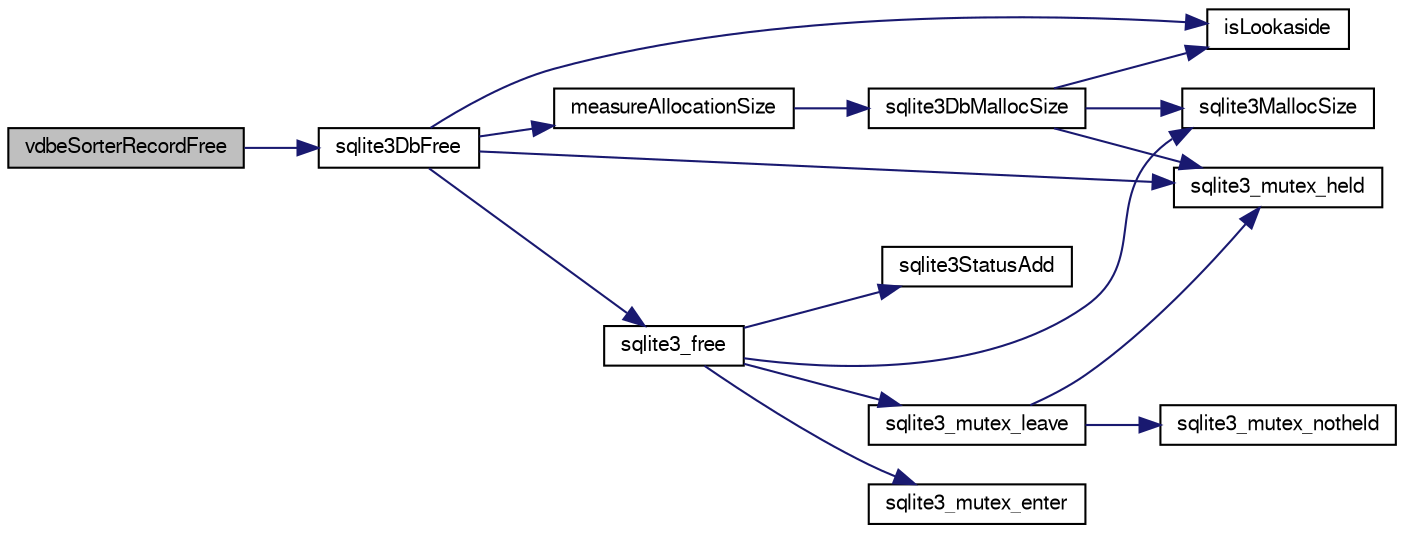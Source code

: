 digraph "vdbeSorterRecordFree"
{
  edge [fontname="FreeSans",fontsize="10",labelfontname="FreeSans",labelfontsize="10"];
  node [fontname="FreeSans",fontsize="10",shape=record];
  rankdir="LR";
  Node884887 [label="vdbeSorterRecordFree",height=0.2,width=0.4,color="black", fillcolor="grey75", style="filled", fontcolor="black"];
  Node884887 -> Node884888 [color="midnightblue",fontsize="10",style="solid",fontname="FreeSans"];
  Node884888 [label="sqlite3DbFree",height=0.2,width=0.4,color="black", fillcolor="white", style="filled",URL="$sqlite3_8c.html#ac70ab821a6607b4a1b909582dc37a069"];
  Node884888 -> Node884889 [color="midnightblue",fontsize="10",style="solid",fontname="FreeSans"];
  Node884889 [label="sqlite3_mutex_held",height=0.2,width=0.4,color="black", fillcolor="white", style="filled",URL="$sqlite3_8c.html#acf77da68932b6bc163c5e68547ecc3e7"];
  Node884888 -> Node884890 [color="midnightblue",fontsize="10",style="solid",fontname="FreeSans"];
  Node884890 [label="measureAllocationSize",height=0.2,width=0.4,color="black", fillcolor="white", style="filled",URL="$sqlite3_8c.html#a45731e644a22fdb756e2b6337224217a"];
  Node884890 -> Node884891 [color="midnightblue",fontsize="10",style="solid",fontname="FreeSans"];
  Node884891 [label="sqlite3DbMallocSize",height=0.2,width=0.4,color="black", fillcolor="white", style="filled",URL="$sqlite3_8c.html#aa397e5a8a03495203a0767abf0a71f86"];
  Node884891 -> Node884892 [color="midnightblue",fontsize="10",style="solid",fontname="FreeSans"];
  Node884892 [label="sqlite3MallocSize",height=0.2,width=0.4,color="black", fillcolor="white", style="filled",URL="$sqlite3_8c.html#acf5d2a5f35270bafb050bd2def576955"];
  Node884891 -> Node884889 [color="midnightblue",fontsize="10",style="solid",fontname="FreeSans"];
  Node884891 -> Node884893 [color="midnightblue",fontsize="10",style="solid",fontname="FreeSans"];
  Node884893 [label="isLookaside",height=0.2,width=0.4,color="black", fillcolor="white", style="filled",URL="$sqlite3_8c.html#a770fa05ff9717b75e16f4d968a77b897"];
  Node884888 -> Node884893 [color="midnightblue",fontsize="10",style="solid",fontname="FreeSans"];
  Node884888 -> Node884894 [color="midnightblue",fontsize="10",style="solid",fontname="FreeSans"];
  Node884894 [label="sqlite3_free",height=0.2,width=0.4,color="black", fillcolor="white", style="filled",URL="$sqlite3_8c.html#a6552349e36a8a691af5487999ab09519"];
  Node884894 -> Node884895 [color="midnightblue",fontsize="10",style="solid",fontname="FreeSans"];
  Node884895 [label="sqlite3_mutex_enter",height=0.2,width=0.4,color="black", fillcolor="white", style="filled",URL="$sqlite3_8c.html#a1c12cde690bd89f104de5cbad12a6bf5"];
  Node884894 -> Node884896 [color="midnightblue",fontsize="10",style="solid",fontname="FreeSans"];
  Node884896 [label="sqlite3StatusAdd",height=0.2,width=0.4,color="black", fillcolor="white", style="filled",URL="$sqlite3_8c.html#afa029f93586aeab4cc85360905dae9cd"];
  Node884894 -> Node884892 [color="midnightblue",fontsize="10",style="solid",fontname="FreeSans"];
  Node884894 -> Node884897 [color="midnightblue",fontsize="10",style="solid",fontname="FreeSans"];
  Node884897 [label="sqlite3_mutex_leave",height=0.2,width=0.4,color="black", fillcolor="white", style="filled",URL="$sqlite3_8c.html#a5838d235601dbd3c1fa993555c6bcc93"];
  Node884897 -> Node884889 [color="midnightblue",fontsize="10",style="solid",fontname="FreeSans"];
  Node884897 -> Node884898 [color="midnightblue",fontsize="10",style="solid",fontname="FreeSans"];
  Node884898 [label="sqlite3_mutex_notheld",height=0.2,width=0.4,color="black", fillcolor="white", style="filled",URL="$sqlite3_8c.html#a83967c837c1c000d3b5adcfaa688f5dc"];
}
